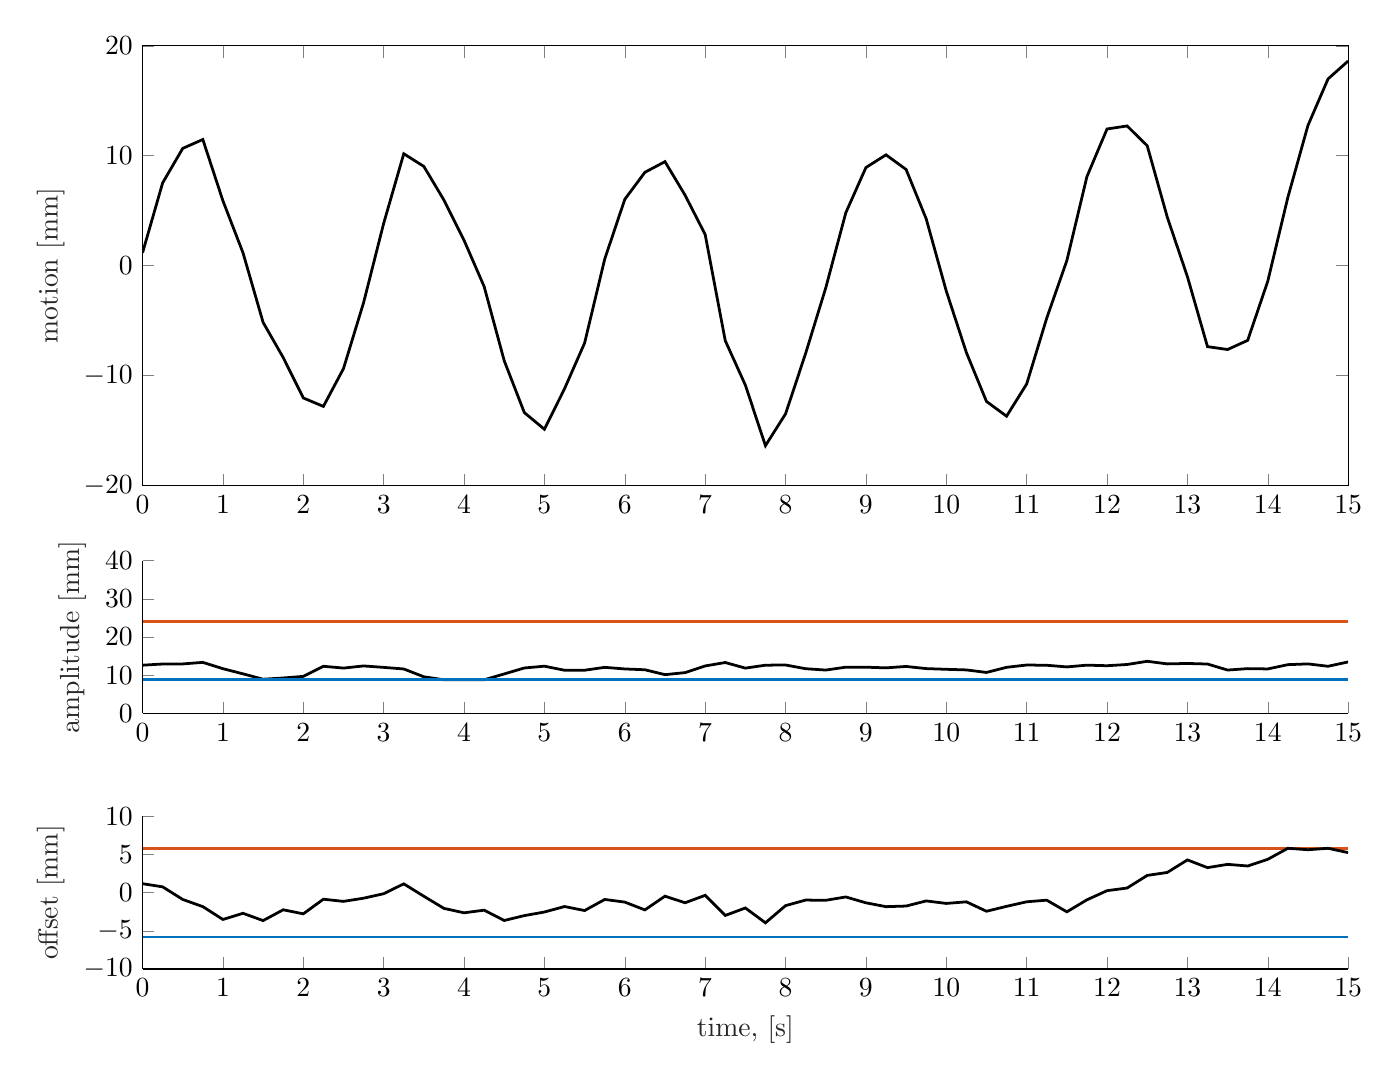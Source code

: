 % This file was created by matlab2tikz.
%
%The latest updates can be retrieved from
%  http://www.mathworks.com/matlabcentral/fileexchange/22022-matlab2tikz-matlab2tikz
%where you can also make suggestions and rate matlab2tikz.
%
\definecolor{mycolor1}{rgb}{0.0,0.447,0.741}%
\definecolor{mycolor2}{rgb}{0.85,0.325,0.098}%
%
\begin{tikzpicture}

\begin{axis}[%
width=6.028in,
height=2.198in,
at={(1.011in,3.198in)},
scale only axis,
xmin=0,
xmax=15,
ymin=-20,
ymax=20,
ylabel style={font=\color{white!15!black}},
ylabel={motion [mm]},
axis background/.style={fill=white}
]
\addplot [color=black, line width=1.0pt, forget plot]
  table[row sep=crcr]{%
0	1.166\\
0.25	7.527\\
0.5	10.665\\
0.75	11.475\\
1	5.897\\
1.25	1.161\\
1.5	-5.168\\
1.75	-8.365\\
2	-12.042\\
2.25	-12.812\\
2.5	-9.371\\
2.75	-3.375\\
3	3.841\\
3.25	10.179\\
3.5	9.023\\
3.75	5.962\\
4	2.303\\
4.25	-1.902\\
4.5	-8.659\\
4.75	-13.374\\
5	-14.893\\
5.25	-11.208\\
5.5	-7.044\\
5.75	0.586\\
6	6.03\\
6.25	8.489\\
6.5	9.459\\
6.75	6.408\\
7	2.831\\
7.25	-6.829\\
7.5	-10.871\\
7.75	-16.383\\
8	-13.494\\
8.25	-7.989\\
8.5	-2.035\\
8.75	4.814\\
9	8.923\\
9.25	10.079\\
9.5	8.747\\
9.75	4.259\\
10	-2.317\\
10.25	-7.911\\
10.5	-12.36\\
10.75	-13.704\\
11	-10.775\\
11.25	-4.773\\
11.5	0.457\\
11.75	8.101\\
12	12.432\\
12.25	12.708\\
12.5	10.908\\
12.75	4.398\\
13	-1.002\\
13.25	-7.374\\
13.5	-7.635\\
13.75	-6.802\\
14	-1.417\\
14.25	6.217\\
14.5	12.758\\
14.75	16.991\\
15	18.615\\
};
\end{axis}

\begin{axis}[%
width=6.028in,
height=0.764in,
at={(1.011in,2.058in)},
scale only axis,
xmin=0,
xmax=15,
ymin=0,
ymax=40,
ylabel style={font=\color{white!15!black}},
ylabel={amplitude [mm]},
axis background/.style={fill=white},
axis x line*=bottom,
axis y line*=left
]
\addplot [color=black, line width=1.0pt, forget plot]
  table[row sep=crcr]{%
0	12.621\\
0.25	12.927\\
0.5	12.953\\
0.75	13.359\\
1	11.705\\
1.25	10.354\\
1.5	8.949\\
1.75	9.27\\
2	9.692\\
2.25	12.338\\
2.5	11.862\\
2.75	12.426\\
3	12.049\\
3.25	11.63\\
3.5	9.583\\
3.75	8.8\\
4	8.8\\
4.25	8.8\\
4.5	10.33\\
4.75	11.891\\
5	12.36\\
5.25	11.298\\
5.5	11.301\\
5.75	12.059\\
6	11.637\\
6.25	11.424\\
6.5	10.145\\
6.75	10.675\\
7	12.422\\
7.25	13.32\\
7.5	11.856\\
7.75	12.621\\
8	12.674\\
8.25	11.702\\
8.5	11.345\\
8.75	12.102\\
9	12.097\\
9.25	11.92\\
9.5	12.29\\
9.75	11.725\\
10	11.544\\
10.25	11.382\\
10.5	10.72\\
10.75	12.064\\
11	12.667\\
11.25	12.6\\
11.5	12.171\\
11.75	12.629\\
12	12.483\\
12.25	12.805\\
12.5	13.638\\
12.75	12.962\\
13	13.072\\
13.25	12.925\\
13.5	11.346\\
13.75	11.721\\
14	11.64\\
14.25	12.758\\
14.5	12.956\\
14.75	12.338\\
15	13.476\\
};
\addplot [color=mycolor1, line width=1.0pt, forget plot]
  table[row sep=crcr]{%
0	8.8\\
0.25	8.8\\
0.5	8.8\\
0.75	8.8\\
1	8.8\\
1.25	8.8\\
1.5	8.8\\
1.75	8.8\\
2	8.8\\
2.25	8.8\\
2.5	8.8\\
2.75	8.8\\
3	8.8\\
3.25	8.8\\
3.5	8.8\\
3.75	8.8\\
4	8.8\\
4.25	8.8\\
4.5	8.8\\
4.75	8.8\\
5	8.8\\
5.25	8.8\\
5.5	8.8\\
5.75	8.8\\
6	8.8\\
6.25	8.8\\
6.5	8.8\\
6.75	8.8\\
7	8.8\\
7.25	8.8\\
7.5	8.8\\
7.75	8.8\\
8	8.8\\
8.25	8.8\\
8.5	8.8\\
8.75	8.8\\
9	8.8\\
9.25	8.8\\
9.5	8.8\\
9.75	8.8\\
10	8.8\\
10.25	8.8\\
10.5	8.8\\
10.75	8.8\\
11	8.8\\
11.25	8.8\\
11.5	8.8\\
11.75	8.8\\
12	8.8\\
12.25	8.8\\
12.5	8.8\\
12.75	8.8\\
13	8.8\\
13.25	8.8\\
13.5	8.8\\
13.75	8.8\\
14	8.8\\
14.25	8.8\\
14.5	8.8\\
14.75	8.8\\
15	8.8\\
};
\addplot [color=mycolor2, line width=1.0pt, forget plot]
  table[row sep=crcr]{%
0	24\\
0.25	24\\
0.5	24\\
0.75	24\\
1	24\\
1.25	24\\
1.5	24\\
1.75	24\\
2	24\\
2.25	24\\
2.5	24\\
2.75	24\\
3	24\\
3.25	24\\
3.5	24\\
3.75	24\\
4	24\\
4.25	24\\
4.5	24\\
4.75	24\\
5	24\\
5.25	24\\
5.5	24\\
5.75	24\\
6	24\\
6.25	24\\
6.5	24\\
6.75	24\\
7	24\\
7.25	24\\
7.5	24\\
7.75	24\\
8	24\\
8.25	24\\
8.5	24\\
8.75	24\\
9	24\\
9.25	24\\
9.5	24\\
9.75	24\\
10	24\\
10.25	24\\
10.5	24\\
10.75	24\\
11	24\\
11.25	24\\
11.5	24\\
11.75	24\\
12	24\\
12.25	24\\
12.5	24\\
12.75	24\\
13	24\\
13.25	24\\
13.5	24\\
13.75	24\\
14	24\\
14.25	24\\
14.5	24\\
14.75	24\\
15	24\\
};
\end{axis}

\begin{axis}[%
width=6.028in,
height=0.764in,
at={(1.011in,0.78in)},
scale only axis,
xmin=0,
xmax=15,
xlabel style={font=\color{white!15!black}},
xlabel={time, [s]},
ymin=-10,
ymax=10,
ylabel style={font=\color{white!15!black}},
ylabel={offset [mm]},
axis background/.style={fill=white},
axis x line*=bottom,
axis y line*=left
]
\addplot [color=mycolor1, line width=1.0pt, forget plot]
  table[row sep=crcr]{%
0	-5.8\\
0.25	-5.8\\
0.5	-5.8\\
0.75	-5.8\\
1	-5.8\\
1.25	-5.8\\
1.5	-5.8\\
1.75	-5.8\\
2	-5.8\\
2.25	-5.8\\
2.5	-5.8\\
2.75	-5.8\\
3	-5.8\\
3.25	-5.8\\
3.5	-5.8\\
3.75	-5.8\\
4	-5.8\\
4.25	-5.8\\
4.5	-5.8\\
4.75	-5.8\\
5	-5.8\\
5.25	-5.8\\
5.5	-5.8\\
5.75	-5.8\\
6	-5.8\\
6.25	-5.8\\
6.5	-5.8\\
6.75	-5.8\\
7	-5.8\\
7.25	-5.8\\
7.5	-5.8\\
7.75	-5.8\\
8	-5.8\\
8.25	-5.8\\
8.5	-5.8\\
8.75	-5.8\\
9	-5.8\\
9.25	-5.8\\
9.5	-5.8\\
9.75	-5.8\\
10	-5.8\\
10.25	-5.8\\
10.5	-5.8\\
10.75	-5.8\\
11	-5.8\\
11.25	-5.8\\
11.5	-5.8\\
11.75	-5.8\\
12	-5.8\\
12.25	-5.8\\
12.5	-5.8\\
12.75	-5.8\\
13	-5.8\\
13.25	-5.8\\
13.5	-5.8\\
13.75	-5.8\\
14	-5.8\\
14.25	-5.8\\
14.5	-5.8\\
14.75	-5.8\\
15	-5.8\\
};
\addplot [color=mycolor2, line width=1.0pt, forget plot]
  table[row sep=crcr]{%
0	5.8\\
0.25	5.8\\
0.5	5.8\\
0.75	5.8\\
1	5.8\\
1.25	5.8\\
1.5	5.8\\
1.75	5.8\\
2	5.8\\
2.25	5.8\\
2.5	5.8\\
2.75	5.8\\
3	5.8\\
3.25	5.8\\
3.5	5.8\\
3.75	5.8\\
4	5.8\\
4.25	5.8\\
4.5	5.8\\
4.75	5.8\\
5	5.8\\
5.25	5.8\\
5.5	5.8\\
5.75	5.8\\
6	5.8\\
6.25	5.8\\
6.5	5.8\\
6.75	5.8\\
7	5.8\\
7.25	5.8\\
7.5	5.8\\
7.75	5.8\\
8	5.8\\
8.25	5.8\\
8.5	5.8\\
8.75	5.8\\
9	5.8\\
9.25	5.8\\
9.5	5.8\\
9.75	5.8\\
10	5.8\\
10.25	5.8\\
10.5	5.8\\
10.75	5.8\\
11	5.8\\
11.25	5.8\\
11.5	5.8\\
11.75	5.8\\
12	5.8\\
12.25	5.8\\
12.5	5.8\\
12.75	5.8\\
13	5.8\\
13.25	5.8\\
13.5	5.8\\
13.75	5.8\\
14	5.8\\
14.25	5.8\\
14.5	5.8\\
14.75	5.8\\
15	5.8\\
};
\addplot [color=black, line width=1.0pt, forget plot]
  table[row sep=crcr]{%
0	1.166\\
0.25	0.752\\
0.5	-0.899\\
0.75	-1.836\\
1	-3.518\\
1.25	-2.708\\
1.5	-3.665\\
1.75	-2.249\\
2	-2.779\\
2.25	-0.867\\
2.5	-1.149\\
2.75	-0.734\\
3	-0.149\\
3.25	1.146\\
3.5	-0.48\\
3.75	-2.066\\
4	-2.645\\
4.25	-2.301\\
4.5	-3.649\\
4.75	-3.012\\
5	-2.542\\
5.25	-1.825\\
5.5	-2.35\\
5.75	-0.899\\
6	-1.243\\
6.25	-2.266\\
6.5	-0.467\\
6.75	-1.332\\
7	-0.357\\
7.25	-2.992\\
7.5	-2.012\\
7.75	-3.954\\
8	-1.708\\
8.25	-0.978\\
8.5	-1.007\\
8.75	-0.57\\
9	-1.338\\
9.25	-1.841\\
9.5	-1.76\\
9.75	-1.09\\
10	-1.417\\
10.25	-1.208\\
10.5	-2.443\\
10.75	-1.799\\
11	-1.203\\
11.25	-0.991\\
11.5	-2.517\\
11.75	-0.945\\
12	0.251\\
12.25	0.6\\
12.5	2.249\\
12.75	2.639\\
13	4.276\\
13.25	3.268\\
13.5	3.696\\
13.75	3.484\\
14	4.357\\
14.25	5.8\\
14.5	5.61\\
14.75	5.8\\
15	5.231\\
};
\end{axis}
\end{tikzpicture}%